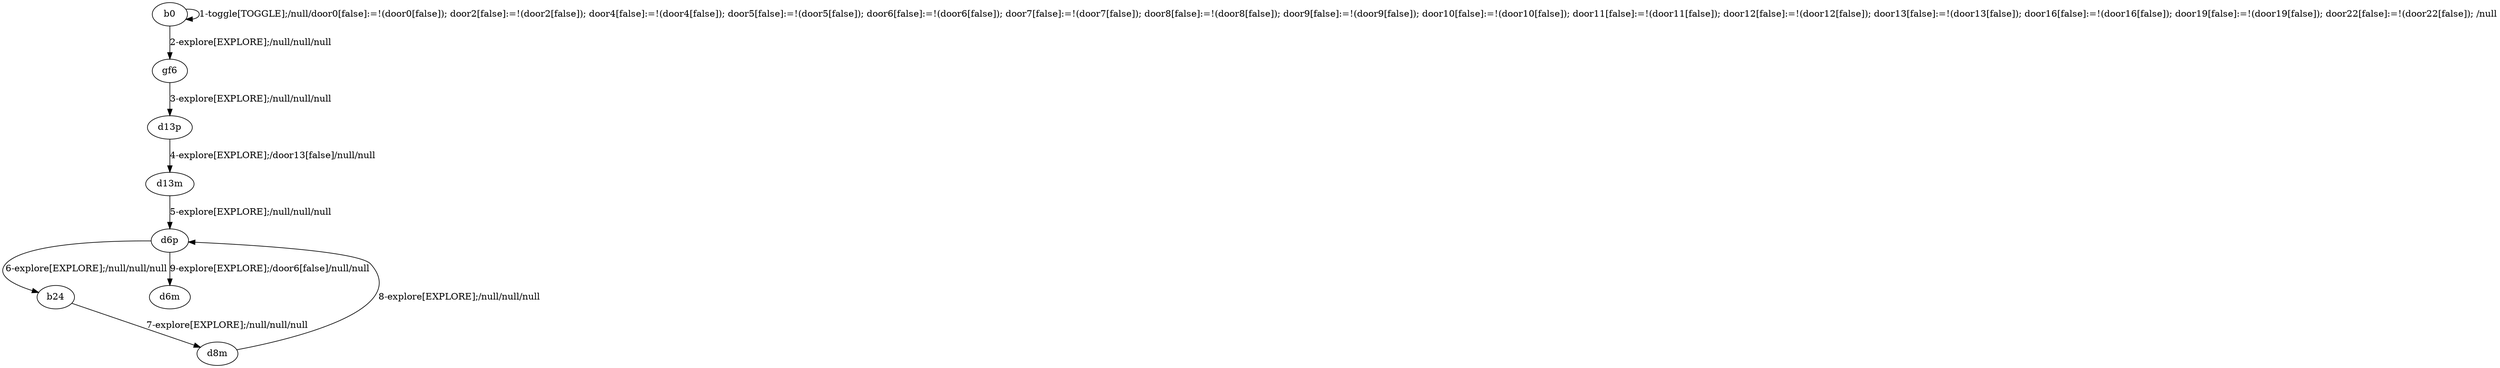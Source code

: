# Total number of goals covered by this test: 1
# d8m --> d6p

digraph g {
"b0" -> "b0" [label = "1-toggle[TOGGLE];/null/door0[false]:=!(door0[false]); door2[false]:=!(door2[false]); door4[false]:=!(door4[false]); door5[false]:=!(door5[false]); door6[false]:=!(door6[false]); door7[false]:=!(door7[false]); door8[false]:=!(door8[false]); door9[false]:=!(door9[false]); door10[false]:=!(door10[false]); door11[false]:=!(door11[false]); door12[false]:=!(door12[false]); door13[false]:=!(door13[false]); door16[false]:=!(door16[false]); door19[false]:=!(door19[false]); door22[false]:=!(door22[false]); /null"];
"b0" -> "gf6" [label = "2-explore[EXPLORE];/null/null/null"];
"gf6" -> "d13p" [label = "3-explore[EXPLORE];/null/null/null"];
"d13p" -> "d13m" [label = "4-explore[EXPLORE];/door13[false]/null/null"];
"d13m" -> "d6p" [label = "5-explore[EXPLORE];/null/null/null"];
"d6p" -> "b24" [label = "6-explore[EXPLORE];/null/null/null"];
"b24" -> "d8m" [label = "7-explore[EXPLORE];/null/null/null"];
"d8m" -> "d6p" [label = "8-explore[EXPLORE];/null/null/null"];
"d6p" -> "d6m" [label = "9-explore[EXPLORE];/door6[false]/null/null"];
}